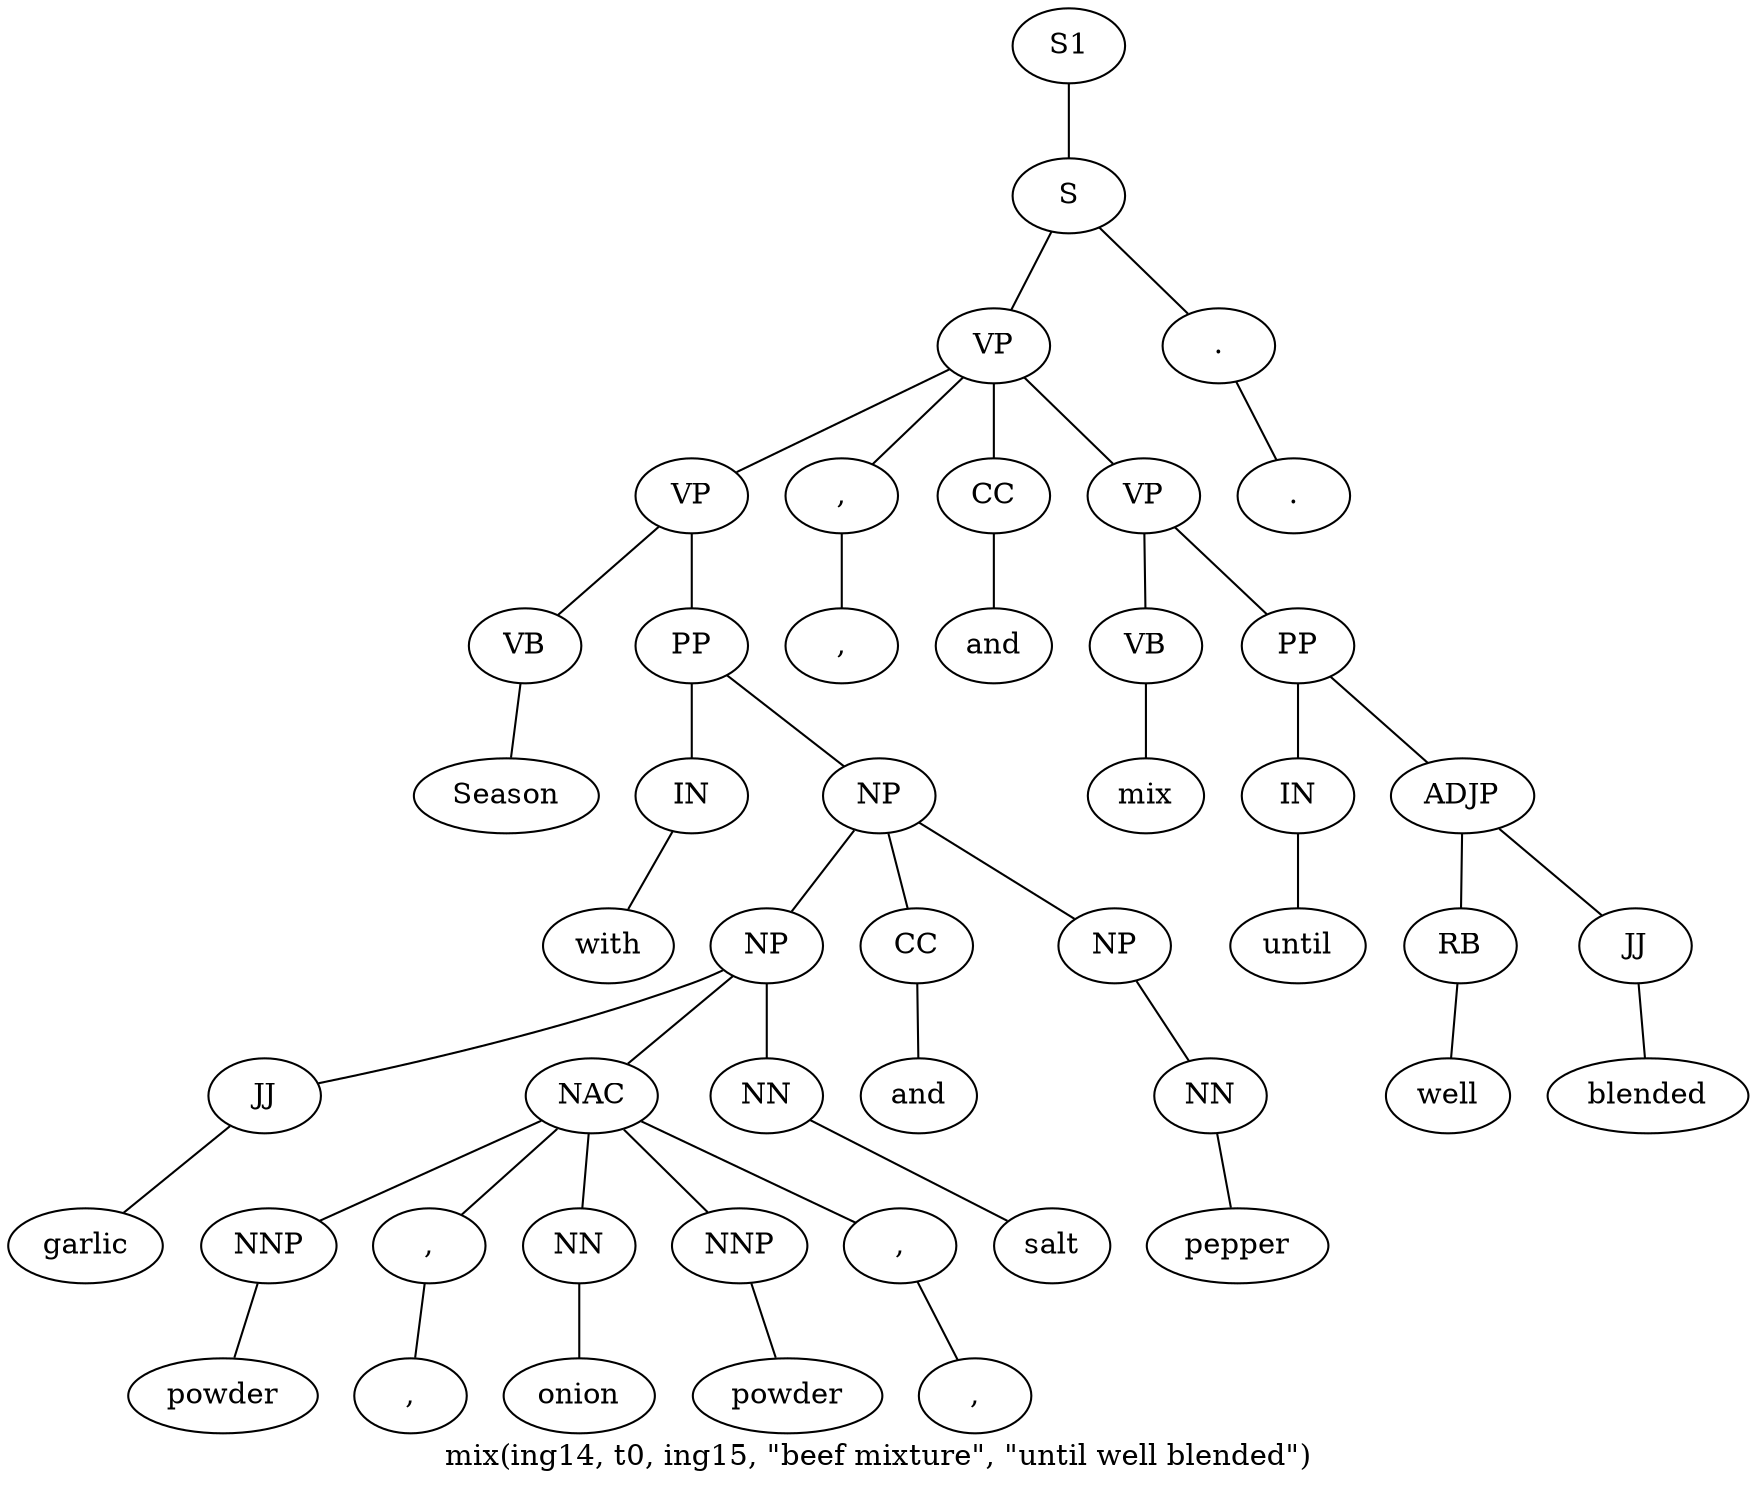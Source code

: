 graph SyntaxGraph {
	label = "mix(ing14, t0, ing15, \"beef mixture\", \"until well blended\")";
	Node0 [label="S1"];
	Node1 [label="S"];
	Node2 [label="VP"];
	Node3 [label="VP"];
	Node4 [label="VB"];
	Node5 [label="Season"];
	Node6 [label="PP"];
	Node7 [label="IN"];
	Node8 [label="with"];
	Node9 [label="NP"];
	Node10 [label="NP"];
	Node11 [label="JJ"];
	Node12 [label="garlic"];
	Node13 [label="NAC"];
	Node14 [label="NNP"];
	Node15 [label="powder"];
	Node16 [label=","];
	Node17 [label=","];
	Node18 [label="NN"];
	Node19 [label="onion"];
	Node20 [label="NNP"];
	Node21 [label="powder"];
	Node22 [label=","];
	Node23 [label=","];
	Node24 [label="NN"];
	Node25 [label="salt"];
	Node26 [label="CC"];
	Node27 [label="and"];
	Node28 [label="NP"];
	Node29 [label="NN"];
	Node30 [label="pepper"];
	Node31 [label=","];
	Node32 [label=","];
	Node33 [label="CC"];
	Node34 [label="and"];
	Node35 [label="VP"];
	Node36 [label="VB"];
	Node37 [label="mix"];
	Node38 [label="PP"];
	Node39 [label="IN"];
	Node40 [label="until"];
	Node41 [label="ADJP"];
	Node42 [label="RB"];
	Node43 [label="well"];
	Node44 [label="JJ"];
	Node45 [label="blended"];
	Node46 [label="."];
	Node47 [label="."];

	Node0 -- Node1;
	Node1 -- Node2;
	Node1 -- Node46;
	Node2 -- Node3;
	Node2 -- Node31;
	Node2 -- Node33;
	Node2 -- Node35;
	Node3 -- Node4;
	Node3 -- Node6;
	Node4 -- Node5;
	Node6 -- Node7;
	Node6 -- Node9;
	Node7 -- Node8;
	Node9 -- Node10;
	Node9 -- Node26;
	Node9 -- Node28;
	Node10 -- Node11;
	Node10 -- Node13;
	Node10 -- Node24;
	Node11 -- Node12;
	Node13 -- Node14;
	Node13 -- Node16;
	Node13 -- Node18;
	Node13 -- Node20;
	Node13 -- Node22;
	Node14 -- Node15;
	Node16 -- Node17;
	Node18 -- Node19;
	Node20 -- Node21;
	Node22 -- Node23;
	Node24 -- Node25;
	Node26 -- Node27;
	Node28 -- Node29;
	Node29 -- Node30;
	Node31 -- Node32;
	Node33 -- Node34;
	Node35 -- Node36;
	Node35 -- Node38;
	Node36 -- Node37;
	Node38 -- Node39;
	Node38 -- Node41;
	Node39 -- Node40;
	Node41 -- Node42;
	Node41 -- Node44;
	Node42 -- Node43;
	Node44 -- Node45;
	Node46 -- Node47;
}